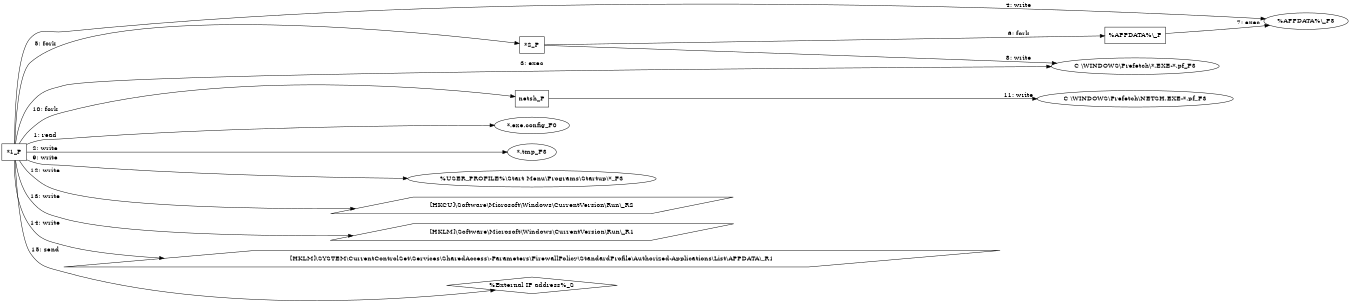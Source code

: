 digraph "njRAT_man.dot" {
rankdir="LR"
size="9"
fixedsize="false"
splines="true"
nodesep=0.3
ranksep=0
fontsize=10
overlap="scalexy"
engine= "neato"
	"*1_P" [node_type=Process shape=box]
	"*2_P" [node_type=Process shape=box]
	netsh_P [node_type=Process shape=box]
	"\%APPDATA\%\\_P" [node_type=Process shape=box]
	"*.exe.config_F0" [node_type=File shape=ellipse]
	"*.tmp_F3" [node_type=File shape=ellipse]
	"C \\WINDOWS\\Prefetch\\*.EXE-*.pf_F3" [node_type=File shape=ellipse]
	"\%APPDATA\%\\_F3" [node_type=File shape=ellipse]
	"C \\WINDOWS\\Prefetch\\*.EXE-*.pf_F3" [node_type=File shape=ellipse]
	"\%USER_PROFILE\%\\Start Menu\\Programs\\Startup\\*_F3" [node_type=File shape=ellipse]
	"C \\WINDOWS\\Prefetch\\NETSH.EXE-*.pf_F3" [node_type=File shape=ellipse]
	"[HKCU]\\Software\\Microsoft\\Windows\\CurrentVersion\\Run\\_R2" [node_type=Registry shape=parallelogram]
	"[HKLM]\\Software\\Microsoft\\Windows\\CurrentVersion\\Run\\_R1" [node_type=Registry shape=parallelogram]
	"[HKLM]\\SYSTEM\\CurrentControlSet\\Services\\SharedAccess\\-Parameters\\FirewallPolicy\\StandardProfile\\Authorized-Applications\\List\\APPDATA\\_R1" [node_type=Registry shape=parallelogram]
	"\%External IP address\%_S" [node_type=Socket shape=diamond]
	"*1_P" -> "*.exe.config_F0" [label="1: read"]
	"*1_P" -> "*.tmp_F3" [label="2: write"]
	"*1_P" -> "C \\WINDOWS\\Prefetch\\*.EXE-*.pf_F3" [label="3: exec"]
	"*1_P" -> "\%APPDATA\%\\_F3" [label="4: write"]
	"*1_P" -> "*2_P" [label="5: fork"]
	"*2_P" -> "\%APPDATA\%\\_P" [label="6: fork"]
	"\%APPDATA\%\\_P" -> "\%APPDATA\%\\_F3" [label="7: exec"]
	"*2_P" -> "C \\WINDOWS\\Prefetch\\*.EXE-*.pf_F3" [label="8: write"]
	"*1_P" -> "\%USER_PROFILE\%\\Start Menu\\Programs\\Startup\\*_F3" [label="9: write"]
	"*1_P" -> netsh_P [label="10: fork"]
	netsh_P -> "C \\WINDOWS\\Prefetch\\NETSH.EXE-*.pf_F3" [label="11: write"]
	"*1_P" -> "[HKCU]\\Software\\Microsoft\\Windows\\CurrentVersion\\Run\\_R2" [label="12: write"]
	"*1_P" -> "[HKLM]\\Software\\Microsoft\\Windows\\CurrentVersion\\Run\\_R1" [label="13: write"]
	"*1_P" -> "[HKLM]\\SYSTEM\\CurrentControlSet\\Services\\SharedAccess\\-Parameters\\FirewallPolicy\\StandardProfile\\Authorized-Applications\\List\\APPDATA\\_R1" [label="14: write"]
	"*1_P" -> "\%External IP address\%_S" [label="15: send"]
}
